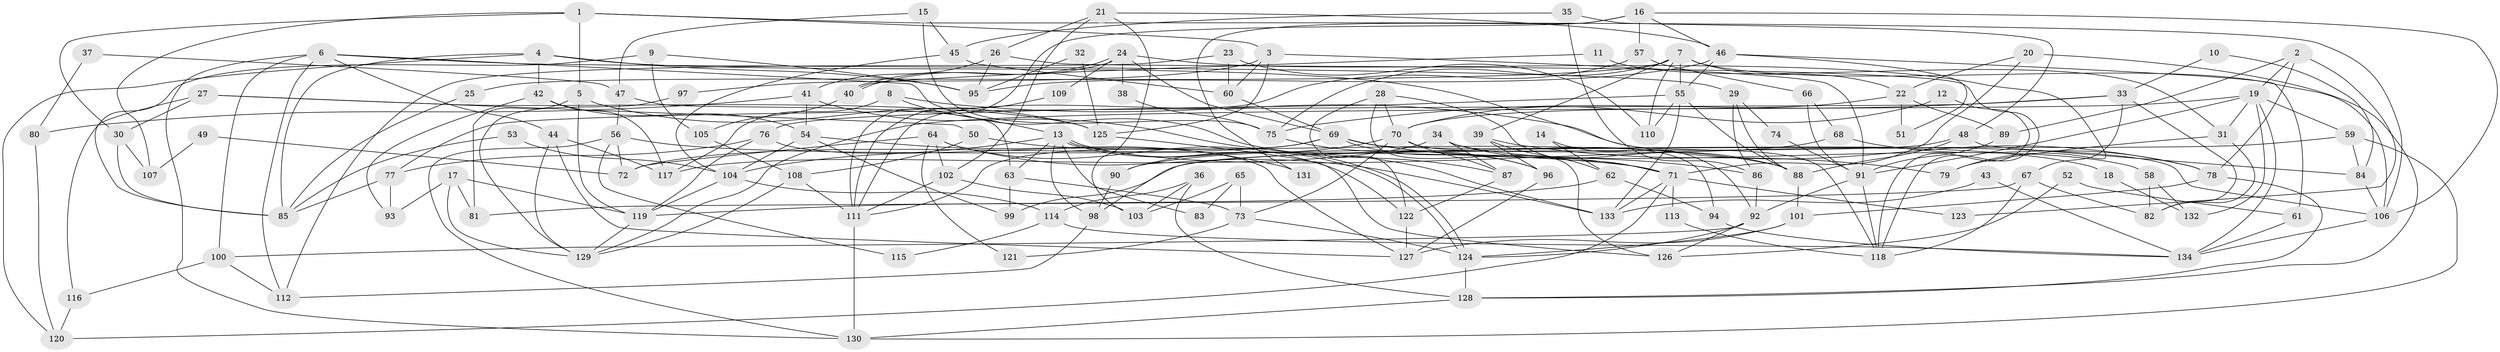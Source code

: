 // Generated by graph-tools (version 1.1) at 2025/26/03/09/25 03:26:21]
// undirected, 134 vertices, 268 edges
graph export_dot {
graph [start="1"]
  node [color=gray90,style=filled];
  1;
  2;
  3;
  4;
  5;
  6;
  7;
  8;
  9;
  10;
  11;
  12;
  13;
  14;
  15;
  16;
  17;
  18;
  19;
  20;
  21;
  22;
  23;
  24;
  25;
  26;
  27;
  28;
  29;
  30;
  31;
  32;
  33;
  34;
  35;
  36;
  37;
  38;
  39;
  40;
  41;
  42;
  43;
  44;
  45;
  46;
  47;
  48;
  49;
  50;
  51;
  52;
  53;
  54;
  55;
  56;
  57;
  58;
  59;
  60;
  61;
  62;
  63;
  64;
  65;
  66;
  67;
  68;
  69;
  70;
  71;
  72;
  73;
  74;
  75;
  76;
  77;
  78;
  79;
  80;
  81;
  82;
  83;
  84;
  85;
  86;
  87;
  88;
  89;
  90;
  91;
  92;
  93;
  94;
  95;
  96;
  97;
  98;
  99;
  100;
  101;
  102;
  103;
  104;
  105;
  106;
  107;
  108;
  109;
  110;
  111;
  112;
  113;
  114;
  115;
  116;
  117;
  118;
  119;
  120;
  121;
  122;
  123;
  124;
  125;
  126;
  127;
  128;
  129;
  130;
  131;
  132;
  133;
  134;
  1 -- 106;
  1 -- 3;
  1 -- 5;
  1 -- 30;
  1 -- 107;
  2 -- 19;
  2 -- 78;
  2 -- 89;
  2 -- 123;
  3 -- 91;
  3 -- 125;
  3 -- 60;
  3 -- 97;
  4 -- 118;
  4 -- 42;
  4 -- 85;
  4 -- 95;
  4 -- 120;
  5 -- 81;
  5 -- 119;
  5 -- 125;
  6 -- 112;
  6 -- 44;
  6 -- 29;
  6 -- 87;
  6 -- 100;
  6 -- 130;
  7 -- 22;
  7 -- 75;
  7 -- 25;
  7 -- 39;
  7 -- 55;
  7 -- 106;
  7 -- 110;
  8 -- 13;
  8 -- 78;
  8 -- 117;
  9 -- 85;
  9 -- 95;
  9 -- 105;
  10 -- 84;
  10 -- 33;
  11 -- 31;
  11 -- 40;
  12 -- 118;
  12 -- 70;
  13 -- 104;
  13 -- 124;
  13 -- 124;
  13 -- 18;
  13 -- 63;
  13 -- 83;
  13 -- 98;
  14 -- 92;
  14 -- 62;
  15 -- 45;
  15 -- 47;
  15 -- 75;
  16 -- 111;
  16 -- 106;
  16 -- 46;
  16 -- 57;
  16 -- 131;
  17 -- 129;
  17 -- 119;
  17 -- 81;
  17 -- 93;
  18 -- 132;
  19 -- 129;
  19 -- 134;
  19 -- 31;
  19 -- 59;
  19 -- 91;
  19 -- 132;
  20 -- 71;
  20 -- 22;
  20 -- 128;
  21 -- 46;
  21 -- 102;
  21 -- 26;
  21 -- 103;
  22 -- 89;
  22 -- 70;
  22 -- 51;
  23 -- 112;
  23 -- 110;
  23 -- 60;
  24 -- 69;
  24 -- 40;
  24 -- 40;
  24 -- 38;
  24 -- 79;
  24 -- 109;
  25 -- 85;
  26 -- 95;
  26 -- 41;
  26 -- 118;
  27 -- 30;
  27 -- 116;
  27 -- 50;
  27 -- 125;
  28 -- 122;
  28 -- 126;
  28 -- 70;
  28 -- 71;
  29 -- 88;
  29 -- 74;
  29 -- 86;
  30 -- 85;
  30 -- 107;
  31 -- 79;
  31 -- 82;
  32 -- 95;
  32 -- 125;
  33 -- 82;
  33 -- 77;
  33 -- 67;
  33 -- 75;
  34 -- 87;
  34 -- 88;
  34 -- 58;
  34 -- 117;
  35 -- 48;
  35 -- 86;
  35 -- 45;
  36 -- 114;
  36 -- 128;
  36 -- 103;
  37 -- 47;
  37 -- 80;
  38 -- 75;
  39 -- 96;
  39 -- 62;
  39 -- 79;
  40 -- 105;
  41 -- 133;
  41 -- 54;
  41 -- 80;
  42 -- 54;
  42 -- 117;
  42 -- 93;
  43 -- 133;
  43 -- 134;
  44 -- 129;
  44 -- 117;
  44 -- 127;
  45 -- 60;
  45 -- 104;
  46 -- 55;
  46 -- 51;
  46 -- 61;
  46 -- 95;
  47 -- 56;
  47 -- 63;
  48 -- 98;
  48 -- 88;
  48 -- 84;
  49 -- 107;
  49 -- 72;
  50 -- 88;
  50 -- 108;
  52 -- 126;
  52 -- 61;
  53 -- 104;
  53 -- 85;
  54 -- 99;
  54 -- 104;
  54 -- 131;
  55 -- 76;
  55 -- 88;
  55 -- 110;
  55 -- 133;
  56 -- 130;
  56 -- 71;
  56 -- 72;
  56 -- 115;
  57 -- 111;
  57 -- 66;
  58 -- 82;
  58 -- 132;
  59 -- 84;
  59 -- 99;
  59 -- 130;
  60 -- 69;
  61 -- 134;
  62 -- 119;
  62 -- 94;
  63 -- 73;
  63 -- 99;
  64 -- 133;
  64 -- 102;
  64 -- 72;
  64 -- 121;
  64 -- 122;
  65 -- 73;
  65 -- 103;
  65 -- 83;
  66 -- 91;
  66 -- 68;
  67 -- 118;
  67 -- 81;
  67 -- 82;
  68 -- 78;
  68 -- 90;
  69 -- 72;
  69 -- 71;
  69 -- 86;
  69 -- 96;
  69 -- 106;
  69 -- 111;
  70 -- 87;
  70 -- 73;
  70 -- 90;
  70 -- 94;
  71 -- 113;
  71 -- 120;
  71 -- 123;
  71 -- 133;
  73 -- 124;
  73 -- 121;
  74 -- 91;
  75 -- 96;
  76 -- 127;
  76 -- 119;
  76 -- 77;
  77 -- 93;
  77 -- 85;
  78 -- 128;
  78 -- 101;
  80 -- 120;
  84 -- 106;
  86 -- 92;
  87 -- 122;
  88 -- 101;
  89 -- 91;
  90 -- 98;
  91 -- 92;
  91 -- 118;
  92 -- 124;
  92 -- 100;
  92 -- 126;
  94 -- 134;
  96 -- 127;
  97 -- 129;
  98 -- 112;
  100 -- 112;
  100 -- 116;
  101 -- 124;
  101 -- 127;
  102 -- 103;
  102 -- 111;
  104 -- 114;
  104 -- 119;
  105 -- 108;
  106 -- 134;
  108 -- 111;
  108 -- 129;
  109 -- 111;
  111 -- 130;
  113 -- 118;
  114 -- 134;
  114 -- 115;
  116 -- 120;
  119 -- 129;
  122 -- 127;
  124 -- 128;
  125 -- 126;
  128 -- 130;
}
